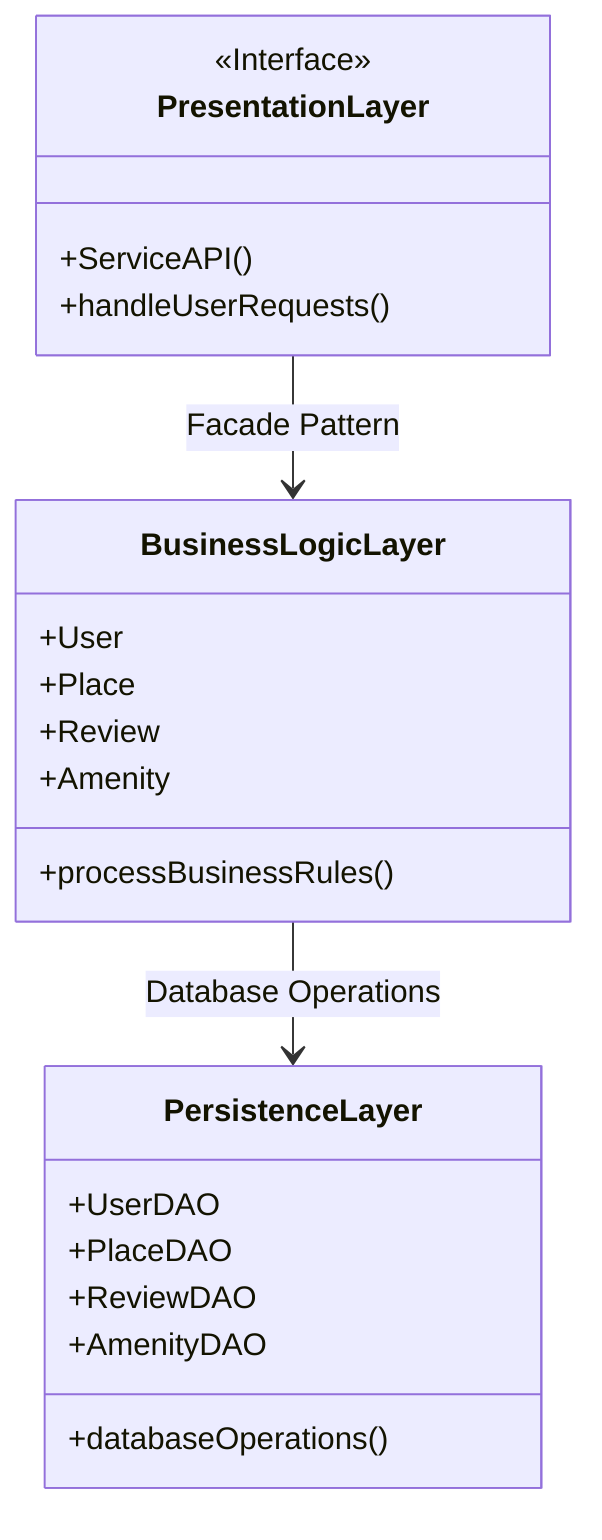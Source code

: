 classDiagram
%% Presentation Layer
class PresentationLayer {
    <<Interface>>
    +ServiceAPI()
    +handleUserRequests()
}

%% Business Logic Layer
class BusinessLogicLayer {
    +User
    +Place
    +Review
    +Amenity
    +processBusinessRules()
}

%% Persistence Layer
class PersistenceLayer {
    +UserDAO
    +PlaceDAO
    +ReviewDAO
    +AmenityDAO
    +databaseOperations()
}

%% Communication via Facade
PresentationLayer --> BusinessLogicLayer : Facade Pattern
BusinessLogicLayer --> PersistenceLayer : Database Operations